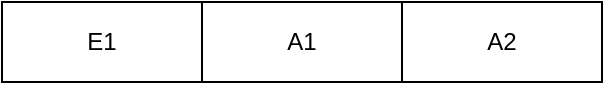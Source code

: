 <mxfile version="21.8.2" type="github">
  <diagram name="第 1 页" id="zmZR6i9L2U6j5WBqls_v">
    <mxGraphModel dx="1434" dy="803" grid="1" gridSize="10" guides="1" tooltips="1" connect="1" arrows="1" fold="1" page="1" pageScale="1" pageWidth="827" pageHeight="1169" math="0" shadow="0">
      <root>
        <mxCell id="0" />
        <mxCell id="1" parent="0" />
        <mxCell id="_z6BsKYSzLqCspBrWVtD-1" value="E1" style="whiteSpace=wrap;html=1;align=center;" vertex="1" parent="1">
          <mxGeometry x="90" y="60" width="100" height="40" as="geometry" />
        </mxCell>
        <mxCell id="_z6BsKYSzLqCspBrWVtD-2" value="A1" style="whiteSpace=wrap;html=1;align=center;" vertex="1" parent="1">
          <mxGeometry x="190" y="60" width="100" height="40" as="geometry" />
        </mxCell>
        <mxCell id="_z6BsKYSzLqCspBrWVtD-5" value="A2" style="whiteSpace=wrap;html=1;align=center;" vertex="1" parent="1">
          <mxGeometry x="290" y="60" width="100" height="40" as="geometry" />
        </mxCell>
      </root>
    </mxGraphModel>
  </diagram>
</mxfile>
